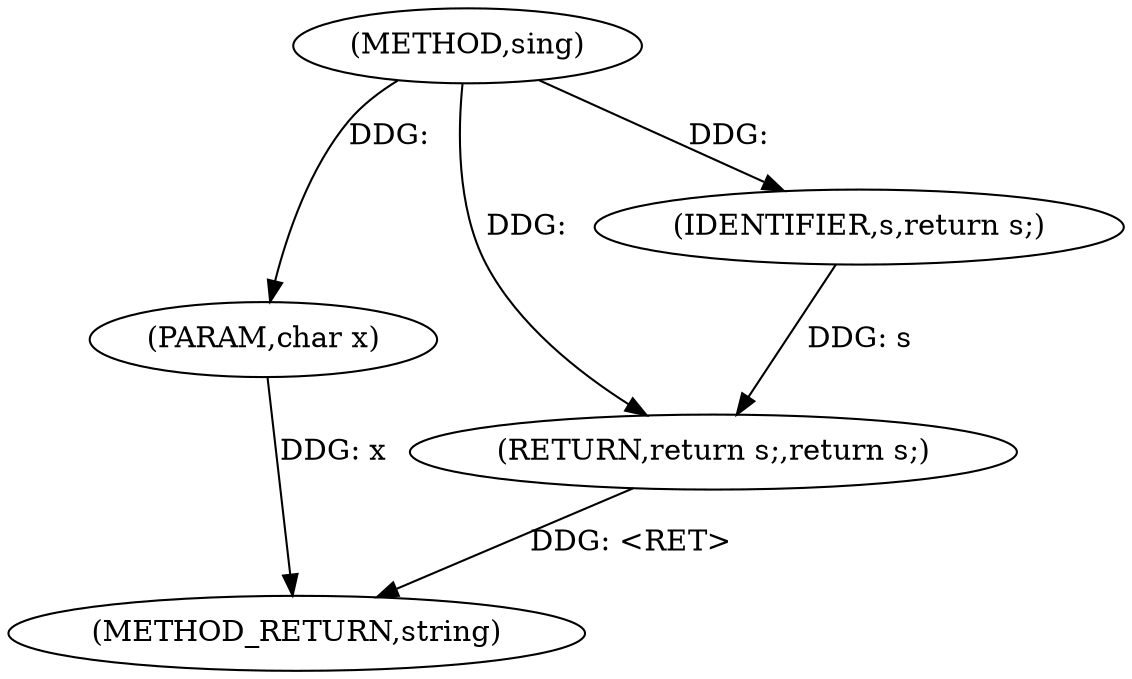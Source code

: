digraph "sing" {  
"1000144" [label = "(METHOD,sing)" ]
"1000150" [label = "(METHOD_RETURN,string)" ]
"1000145" [label = "(PARAM,char x)" ]
"1000148" [label = "(RETURN,return s;,return s;)" ]
"1000149" [label = "(IDENTIFIER,s,return s;)" ]
  "1000148" -> "1000150"  [ label = "DDG: <RET>"] 
  "1000145" -> "1000150"  [ label = "DDG: x"] 
  "1000144" -> "1000145"  [ label = "DDG: "] 
  "1000149" -> "1000148"  [ label = "DDG: s"] 
  "1000144" -> "1000148"  [ label = "DDG: "] 
  "1000144" -> "1000149"  [ label = "DDG: "] 
}
